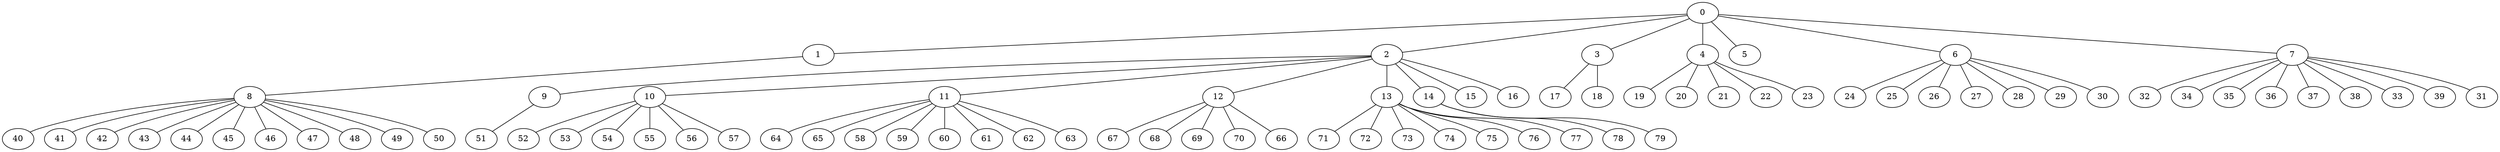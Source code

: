 
graph graphname {
    0 -- 1
0 -- 2
0 -- 3
0 -- 4
0 -- 5
0 -- 6
0 -- 7
1 -- 8
2 -- 9
2 -- 10
2 -- 11
2 -- 12
2 -- 13
2 -- 14
2 -- 15
2 -- 16
3 -- 17
3 -- 18
4 -- 19
4 -- 20
4 -- 21
4 -- 22
4 -- 23
6 -- 24
6 -- 25
6 -- 26
6 -- 27
6 -- 28
6 -- 29
6 -- 30
7 -- 32
7 -- 34
7 -- 35
7 -- 36
7 -- 37
7 -- 38
7 -- 33
7 -- 39
7 -- 31
8 -- 40
8 -- 41
8 -- 42
8 -- 43
8 -- 44
8 -- 45
8 -- 46
8 -- 47
8 -- 48
8 -- 49
8 -- 50
9 -- 51
10 -- 52
10 -- 53
10 -- 54
10 -- 55
10 -- 56
10 -- 57
11 -- 64
11 -- 65
11 -- 58
11 -- 59
11 -- 60
11 -- 61
11 -- 62
11 -- 63
12 -- 67
12 -- 68
12 -- 69
12 -- 70
12 -- 66
13 -- 71
13 -- 72
13 -- 73
13 -- 74
13 -- 75
13 -- 76
13 -- 77
14 -- 78
14 -- 79

}
